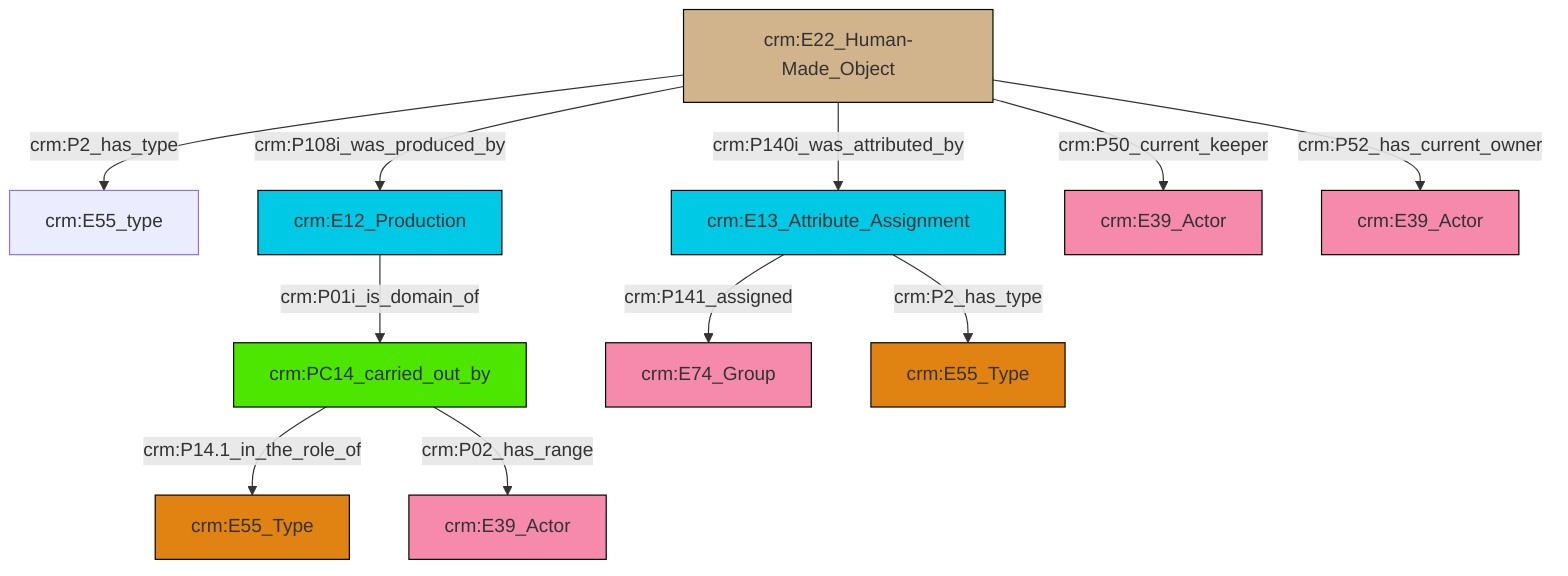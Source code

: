 graph TD
classDef Literal fill:#f2f2f2,stroke:#000000;
classDef CRM_Entity fill:#FFFFFF,stroke:#000000;
classDef Temporal_Entity fill:#00C9E6, stroke:#000000;
classDef Type fill:#E18312, stroke:#000000;
classDef Time-Span fill:#2C9C91, stroke:#000000;
classDef Appellation fill:#FFEB7F, stroke:#000000;
classDef Place fill:#008836, stroke:#000000;
classDef Persistent_Item fill:#B266B2, stroke:#000000;
classDef Conceptual_Object fill:#FFD700, stroke:#000000;
classDef Physical_Thing fill:#D2B48C, stroke:#000000;
classDef Actor fill:#f58aad, stroke:#000000;
classDef PC_Classes fill:#4ce600, stroke:#000000;
classDef Multi fill:#cccccc,stroke:#000000;

0["crm:E22_Human-Made_Object"]:::Physical_Thing -->|crm:P2_has_type| 1["crm:E55_type"]:::Default
2["crm:E13_Attribute_Assignment"]:::Temporal_Entity -->|crm:P141_assigned| 3["crm:E74_Group"]:::Actor
5["crm:PC14_carried_out_by"]:::PC_Classes -->|crm:P14.1_in_the_role_of| 6["crm:E55_Type"]:::Type
0["crm:E22_Human-Made_Object"]:::Physical_Thing -->|crm:P108i_was_produced_by| 15["crm:E12_Production"]:::Temporal_Entity
5["crm:PC14_carried_out_by"]:::PC_Classes -->|crm:P02_has_range| 16["crm:E39_Actor"]:::Actor
15["crm:E12_Production"]:::Temporal_Entity -->|crm:P01i_is_domain_of| 5["crm:PC14_carried_out_by"]:::PC_Classes
2["crm:E13_Attribute_Assignment"]:::Temporal_Entity -->|crm:P2_has_type| 7["crm:E55_Type"]:::Type
0["crm:E22_Human-Made_Object"]:::Physical_Thing -->|crm:P140i_was_attributed_by| 2["crm:E13_Attribute_Assignment"]:::Temporal_Entity
0["crm:E22_Human-Made_Object"]:::Physical_Thing -->|crm:P50_current_keeper| 20["crm:E39_Actor"]:::Actor
0["crm:E22_Human-Made_Object"]:::Physical_Thing -->|crm:P52_has_current_owner| 11["crm:E39_Actor"]:::Actor